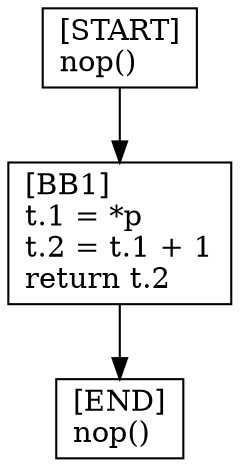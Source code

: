digraph {
  node [shape=box]
  END [label="[END]\lnop()\l"];
  START [label="[START]\lnop()\l"];
  BB1 [label="[BB1]\lt.1 = *p\lt.2 = t.1 + 1\lreturn t.2\l"];
  START -> BB1;
  BB1 -> END;
}
